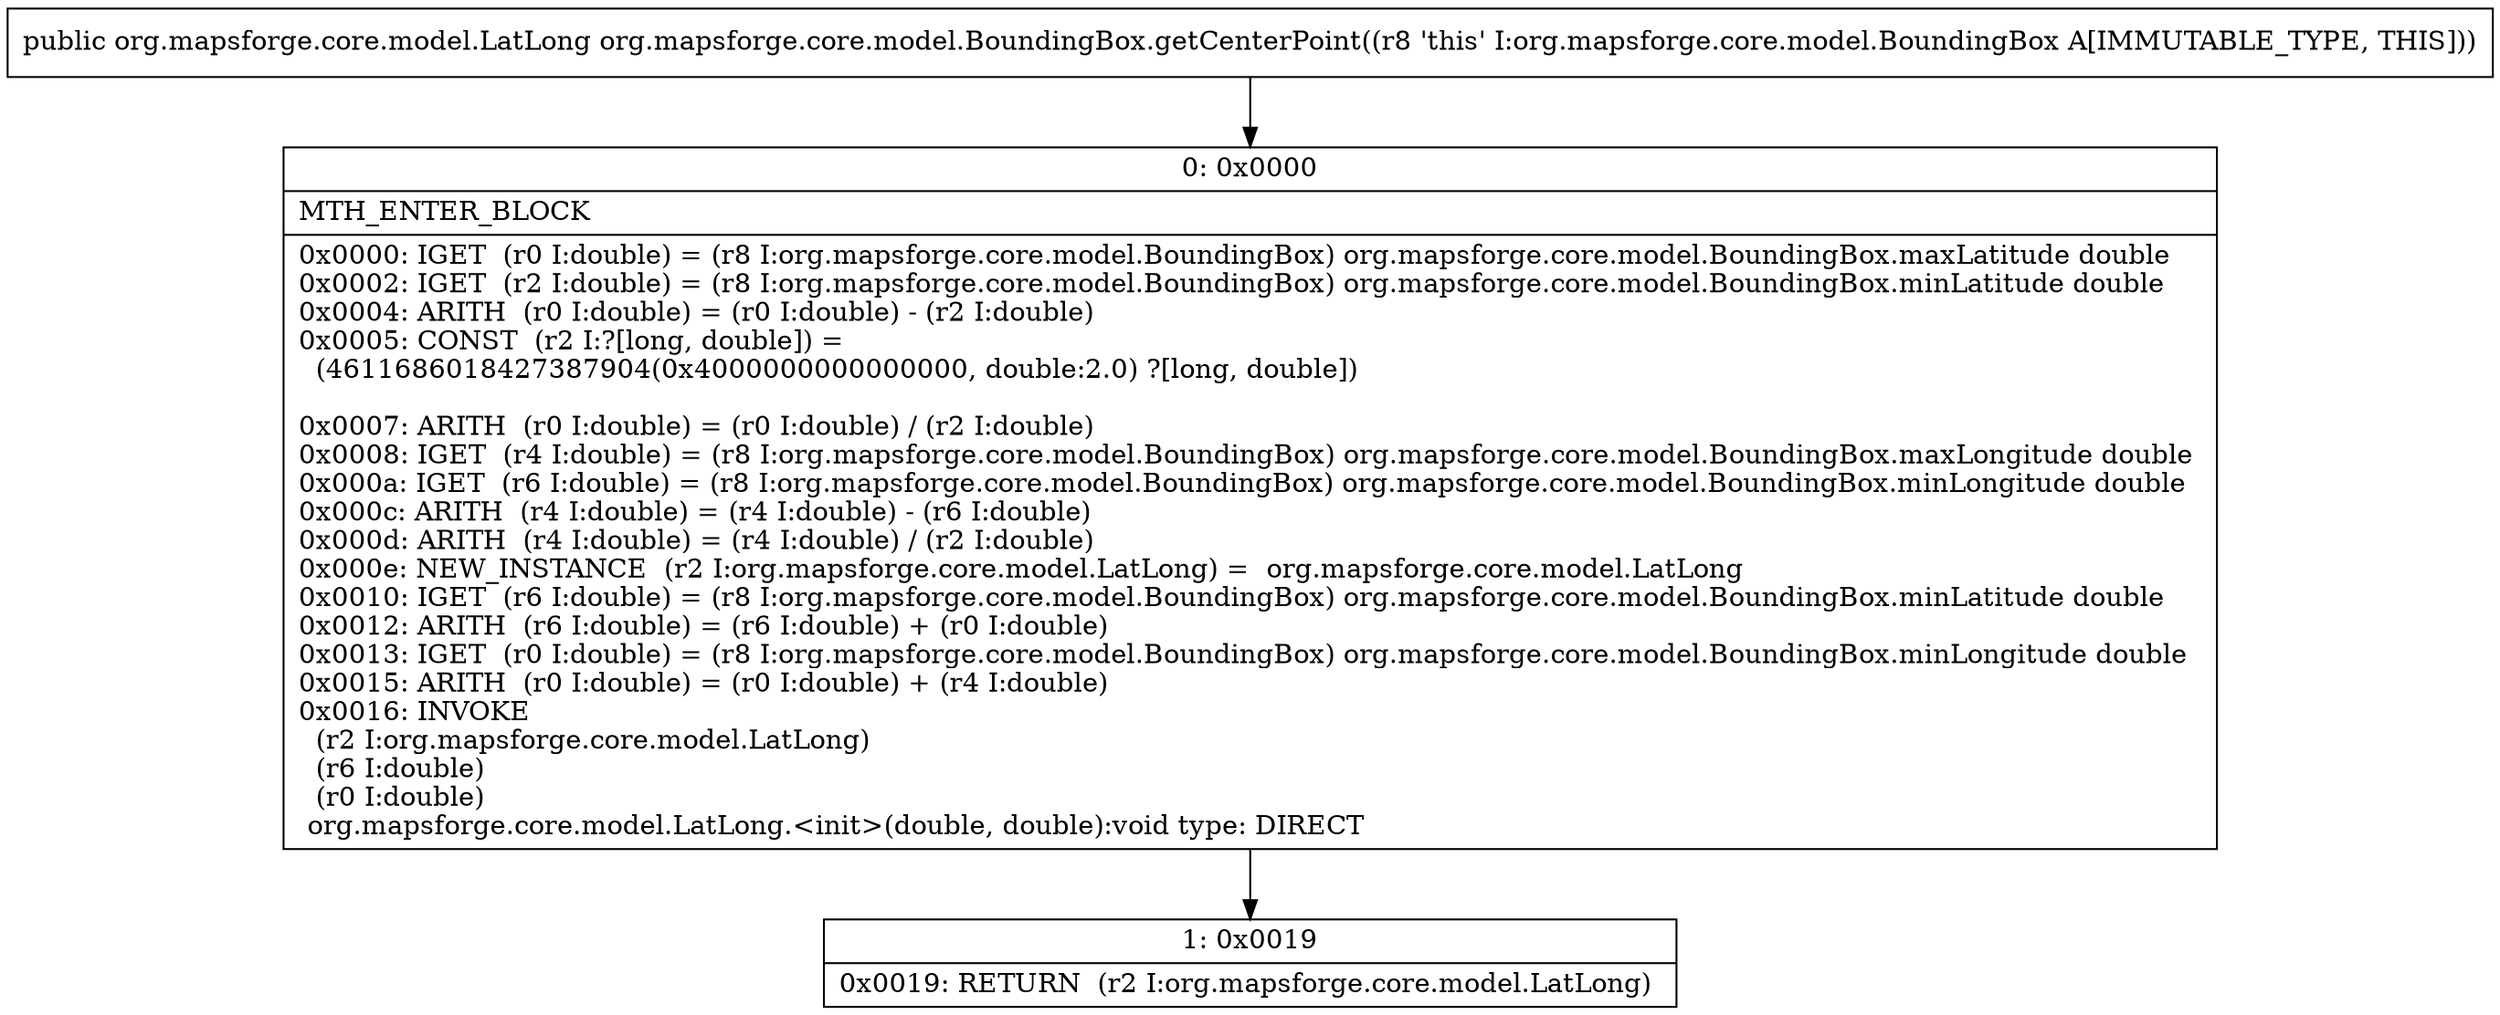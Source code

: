 digraph "CFG fororg.mapsforge.core.model.BoundingBox.getCenterPoint()Lorg\/mapsforge\/core\/model\/LatLong;" {
Node_0 [shape=record,label="{0\:\ 0x0000|MTH_ENTER_BLOCK\l|0x0000: IGET  (r0 I:double) = (r8 I:org.mapsforge.core.model.BoundingBox) org.mapsforge.core.model.BoundingBox.maxLatitude double \l0x0002: IGET  (r2 I:double) = (r8 I:org.mapsforge.core.model.BoundingBox) org.mapsforge.core.model.BoundingBox.minLatitude double \l0x0004: ARITH  (r0 I:double) = (r0 I:double) \- (r2 I:double) \l0x0005: CONST  (r2 I:?[long, double]) = \l  (4611686018427387904(0x4000000000000000, double:2.0) ?[long, double])\l \l0x0007: ARITH  (r0 I:double) = (r0 I:double) \/ (r2 I:double) \l0x0008: IGET  (r4 I:double) = (r8 I:org.mapsforge.core.model.BoundingBox) org.mapsforge.core.model.BoundingBox.maxLongitude double \l0x000a: IGET  (r6 I:double) = (r8 I:org.mapsforge.core.model.BoundingBox) org.mapsforge.core.model.BoundingBox.minLongitude double \l0x000c: ARITH  (r4 I:double) = (r4 I:double) \- (r6 I:double) \l0x000d: ARITH  (r4 I:double) = (r4 I:double) \/ (r2 I:double) \l0x000e: NEW_INSTANCE  (r2 I:org.mapsforge.core.model.LatLong) =  org.mapsforge.core.model.LatLong \l0x0010: IGET  (r6 I:double) = (r8 I:org.mapsforge.core.model.BoundingBox) org.mapsforge.core.model.BoundingBox.minLatitude double \l0x0012: ARITH  (r6 I:double) = (r6 I:double) + (r0 I:double) \l0x0013: IGET  (r0 I:double) = (r8 I:org.mapsforge.core.model.BoundingBox) org.mapsforge.core.model.BoundingBox.minLongitude double \l0x0015: ARITH  (r0 I:double) = (r0 I:double) + (r4 I:double) \l0x0016: INVOKE  \l  (r2 I:org.mapsforge.core.model.LatLong)\l  (r6 I:double)\l  (r0 I:double)\l org.mapsforge.core.model.LatLong.\<init\>(double, double):void type: DIRECT \l}"];
Node_1 [shape=record,label="{1\:\ 0x0019|0x0019: RETURN  (r2 I:org.mapsforge.core.model.LatLong) \l}"];
MethodNode[shape=record,label="{public org.mapsforge.core.model.LatLong org.mapsforge.core.model.BoundingBox.getCenterPoint((r8 'this' I:org.mapsforge.core.model.BoundingBox A[IMMUTABLE_TYPE, THIS])) }"];
MethodNode -> Node_0;
Node_0 -> Node_1;
}

